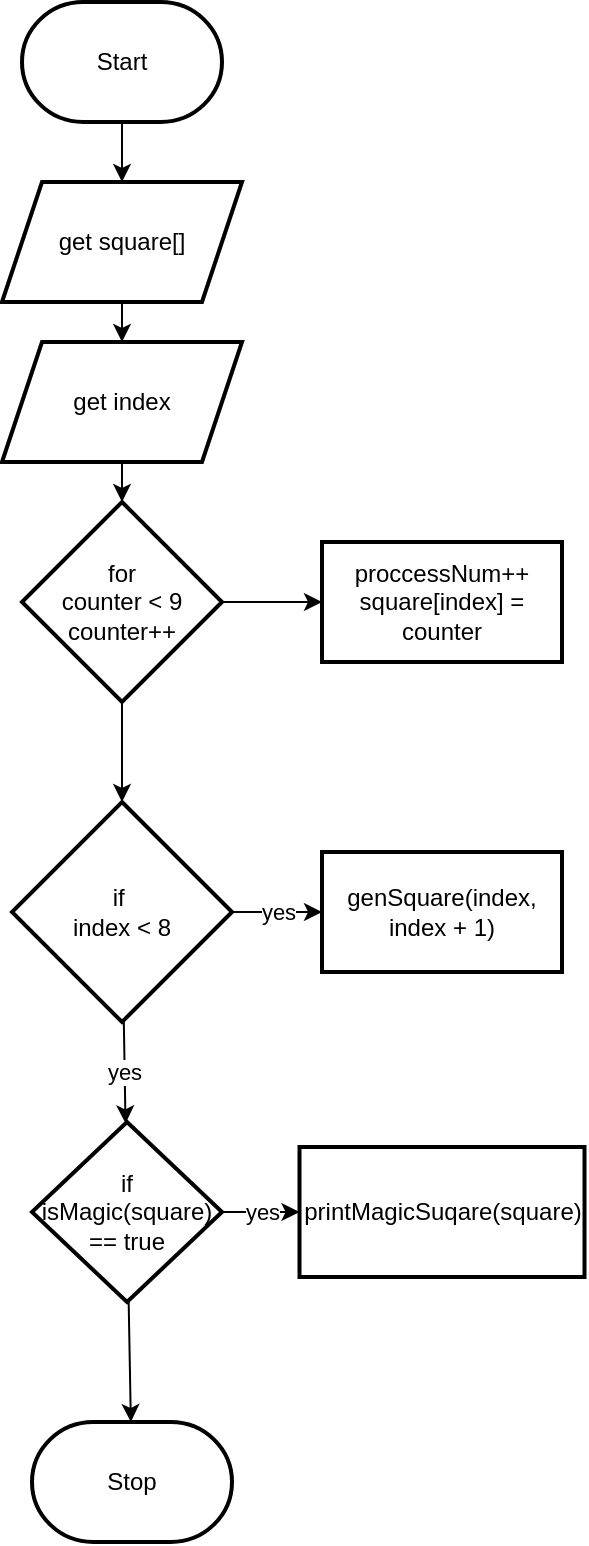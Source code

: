 <mxfile>
    <diagram id="VaH0Ps5cowdmo-8TCFFI" name="Page-1">
        <mxGraphModel dx="982" dy="286" grid="1" gridSize="10" guides="1" tooltips="1" connect="1" arrows="1" fold="1" page="1" pageScale="1" pageWidth="850" pageHeight="1100" math="0" shadow="0">
            <root>
                <mxCell id="0"/>
                <mxCell id="1" parent="0"/>
                <mxCell id="20" value="" style="edgeStyle=none;html=1;" parent="1" source="16" target="19" edge="1">
                    <mxGeometry relative="1" as="geometry"/>
                </mxCell>
                <mxCell id="16" value="Start" style="strokeWidth=2;html=1;shape=mxgraph.flowchart.terminator;whiteSpace=wrap;" parent="1" vertex="1">
                    <mxGeometry x="170" y="20" width="100" height="60" as="geometry"/>
                </mxCell>
                <mxCell id="22" value="" style="edgeStyle=none;html=1;" parent="1" source="19" target="21" edge="1">
                    <mxGeometry relative="1" as="geometry"/>
                </mxCell>
                <mxCell id="19" value="get square[]" style="shape=parallelogram;perimeter=parallelogramPerimeter;whiteSpace=wrap;html=1;fixedSize=1;strokeWidth=2;" parent="1" vertex="1">
                    <mxGeometry x="160" y="110" width="120" height="60" as="geometry"/>
                </mxCell>
                <mxCell id="25" value="" style="edgeStyle=none;html=1;" parent="1" source="21" target="23" edge="1">
                    <mxGeometry relative="1" as="geometry"/>
                </mxCell>
                <mxCell id="21" value="get index" style="shape=parallelogram;perimeter=parallelogramPerimeter;whiteSpace=wrap;html=1;fixedSize=1;strokeWidth=2;" parent="1" vertex="1">
                    <mxGeometry x="160" y="190" width="120" height="60" as="geometry"/>
                </mxCell>
                <mxCell id="27" value="" style="edgeStyle=none;html=1;" parent="1" source="23" target="26" edge="1">
                    <mxGeometry relative="1" as="geometry"/>
                </mxCell>
                <mxCell id="29" value="" style="edgeStyle=none;html=1;" parent="1" source="23" target="28" edge="1">
                    <mxGeometry relative="1" as="geometry"/>
                </mxCell>
                <mxCell id="23" value="for&lt;br&gt;counter &amp;lt; 9&lt;br&gt;counter++" style="rhombus;whiteSpace=wrap;html=1;strokeWidth=2;" parent="1" vertex="1">
                    <mxGeometry x="170" y="270" width="100" height="100" as="geometry"/>
                </mxCell>
                <mxCell id="26" value="proccessNum++&lt;br&gt;square[index] = counter" style="whiteSpace=wrap;html=1;strokeWidth=2;" parent="1" vertex="1">
                    <mxGeometry x="320" y="290" width="120" height="60" as="geometry"/>
                </mxCell>
                <mxCell id="31" value="yes" style="edgeStyle=none;html=1;" parent="1" source="28" target="30" edge="1">
                    <mxGeometry relative="1" as="geometry"/>
                </mxCell>
                <mxCell id="33" value="yes" style="edgeStyle=none;html=1;" parent="1" source="28" target="32" edge="1">
                    <mxGeometry relative="1" as="geometry"/>
                </mxCell>
                <mxCell id="28" value="if&amp;nbsp;&lt;br&gt;index &amp;lt; 8" style="rhombus;whiteSpace=wrap;html=1;strokeWidth=2;" parent="1" vertex="1">
                    <mxGeometry x="165" y="420" width="110" height="110" as="geometry"/>
                </mxCell>
                <mxCell id="30" value="genSquare(index, index + 1)" style="whiteSpace=wrap;html=1;strokeWidth=2;" parent="1" vertex="1">
                    <mxGeometry x="320" y="445" width="120" height="60" as="geometry"/>
                </mxCell>
                <mxCell id="36" value="yes" style="edgeStyle=none;html=1;" parent="1" source="32" target="35" edge="1">
                    <mxGeometry relative="1" as="geometry"/>
                </mxCell>
                <mxCell id="43" value="" style="edgeStyle=none;html=1;" parent="1" source="32" target="42" edge="1">
                    <mxGeometry relative="1" as="geometry"/>
                </mxCell>
                <mxCell id="32" value="if&lt;br&gt;isMagic(square) == true" style="rhombus;whiteSpace=wrap;html=1;strokeWidth=2;" parent="1" vertex="1">
                    <mxGeometry x="175" y="580" width="95" height="90" as="geometry"/>
                </mxCell>
                <mxCell id="35" value="printMagicSuqare(square)" style="whiteSpace=wrap;html=1;strokeWidth=2;" parent="1" vertex="1">
                    <mxGeometry x="308.75" y="592.5" width="142.5" height="65" as="geometry"/>
                </mxCell>
                <mxCell id="42" value="Stop" style="strokeWidth=2;html=1;shape=mxgraph.flowchart.terminator;whiteSpace=wrap;" parent="1" vertex="1">
                    <mxGeometry x="175" y="730" width="100" height="60" as="geometry"/>
                </mxCell>
            </root>
        </mxGraphModel>
    </diagram>
</mxfile>